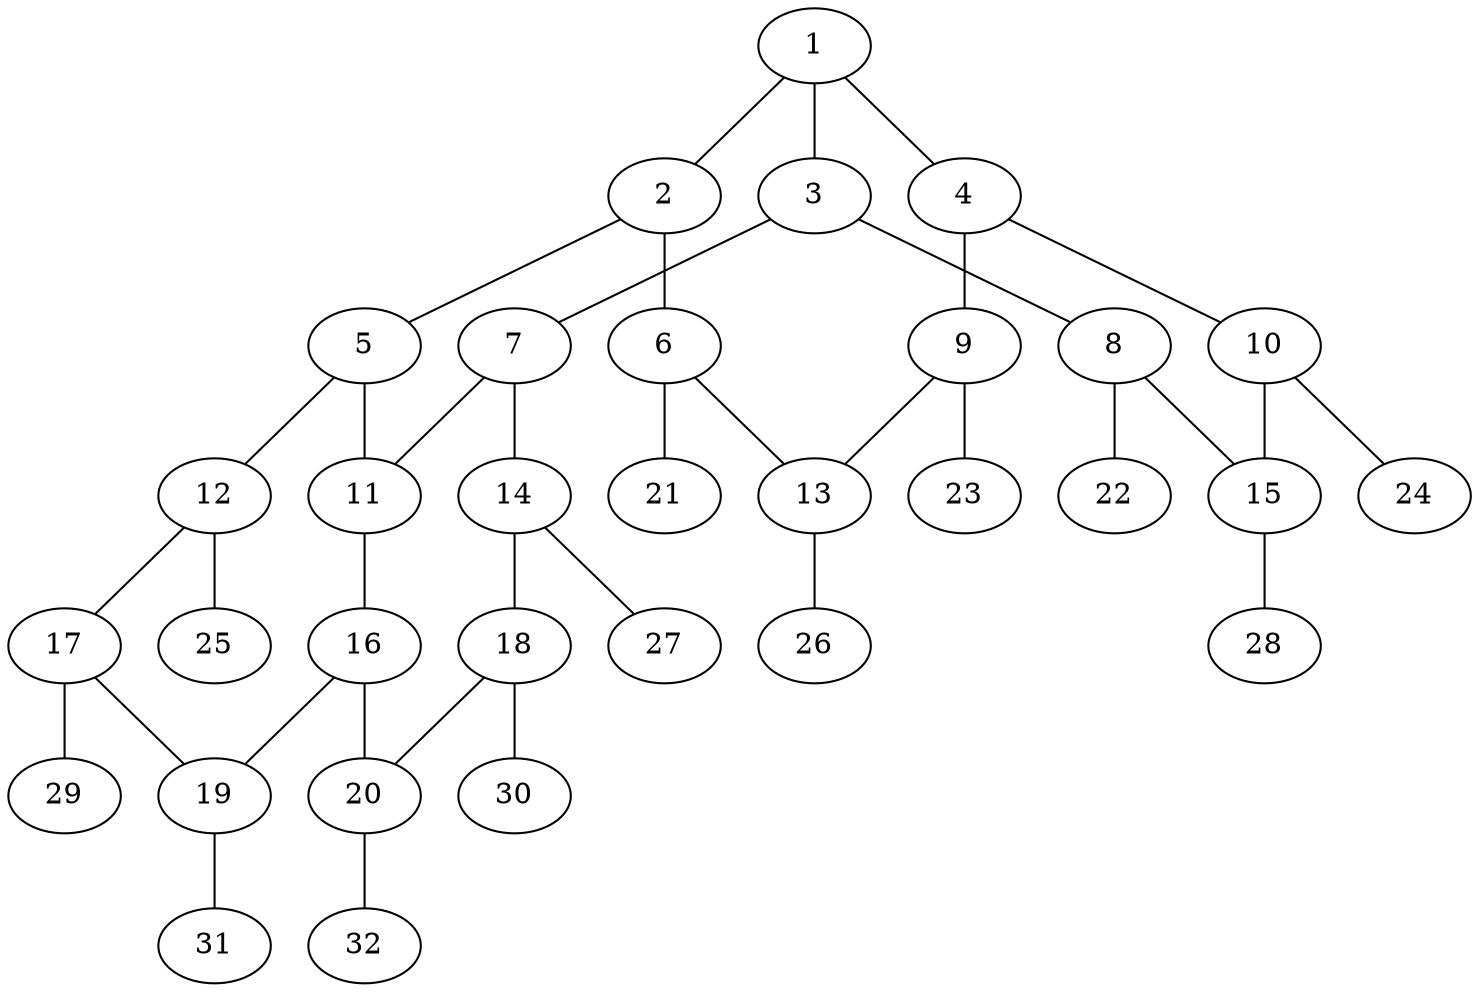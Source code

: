 graph molecule_546 {
	1	 [chem=C];
	2	 [chem=C];
	1 -- 2	 [valence=2];
	3	 [chem=C];
	1 -- 3	 [valence=1];
	4	 [chem=C];
	1 -- 4	 [valence=1];
	5	 [chem=C];
	2 -- 5	 [valence=1];
	6	 [chem=C];
	2 -- 6	 [valence=1];
	7	 [chem=C];
	3 -- 7	 [valence=1];
	8	 [chem=C];
	3 -- 8	 [valence=2];
	9	 [chem=C];
	4 -- 9	 [valence=2];
	10	 [chem=C];
	4 -- 10	 [valence=1];
	11	 [chem=C];
	5 -- 11	 [valence=1];
	12	 [chem=C];
	5 -- 12	 [valence=2];
	13	 [chem=C];
	6 -- 13	 [valence=2];
	21	 [chem=H];
	6 -- 21	 [valence=1];
	7 -- 11	 [valence=1];
	14	 [chem=C];
	7 -- 14	 [valence=2];
	15	 [chem=C];
	8 -- 15	 [valence=1];
	22	 [chem=H];
	8 -- 22	 [valence=1];
	9 -- 13	 [valence=1];
	23	 [chem=H];
	9 -- 23	 [valence=1];
	10 -- 15	 [valence=2];
	24	 [chem=H];
	10 -- 24	 [valence=1];
	16	 [chem=C];
	11 -- 16	 [valence=2];
	17	 [chem=C];
	12 -- 17	 [valence=1];
	25	 [chem=H];
	12 -- 25	 [valence=1];
	26	 [chem=H];
	13 -- 26	 [valence=1];
	18	 [chem=C];
	14 -- 18	 [valence=1];
	27	 [chem=H];
	14 -- 27	 [valence=1];
	28	 [chem=H];
	15 -- 28	 [valence=1];
	19	 [chem=C];
	16 -- 19	 [valence=1];
	20	 [chem=C];
	16 -- 20	 [valence=1];
	17 -- 19	 [valence=2];
	29	 [chem=H];
	17 -- 29	 [valence=1];
	18 -- 20	 [valence=2];
	30	 [chem=H];
	18 -- 30	 [valence=1];
	31	 [chem=H];
	19 -- 31	 [valence=1];
	32	 [chem=H];
	20 -- 32	 [valence=1];
}
